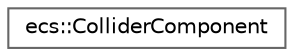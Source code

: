 digraph "Graphical Class Hierarchy"
{
 // LATEX_PDF_SIZE
  bgcolor="transparent";
  edge [fontname=Helvetica,fontsize=10,labelfontname=Helvetica,labelfontsize=10];
  node [fontname=Helvetica,fontsize=10,shape=box,height=0.2,width=0.4];
  rankdir="LR";
  Node0 [id="Node000000",label="ecs::ColliderComponent",height=0.2,width=0.4,color="grey40", fillcolor="white", style="filled",URL="$structecs_1_1_collider_component.html",tooltip="Component that defines a collider for an entity. It can be an axis-aligned bounding box (AABB)."];
}
